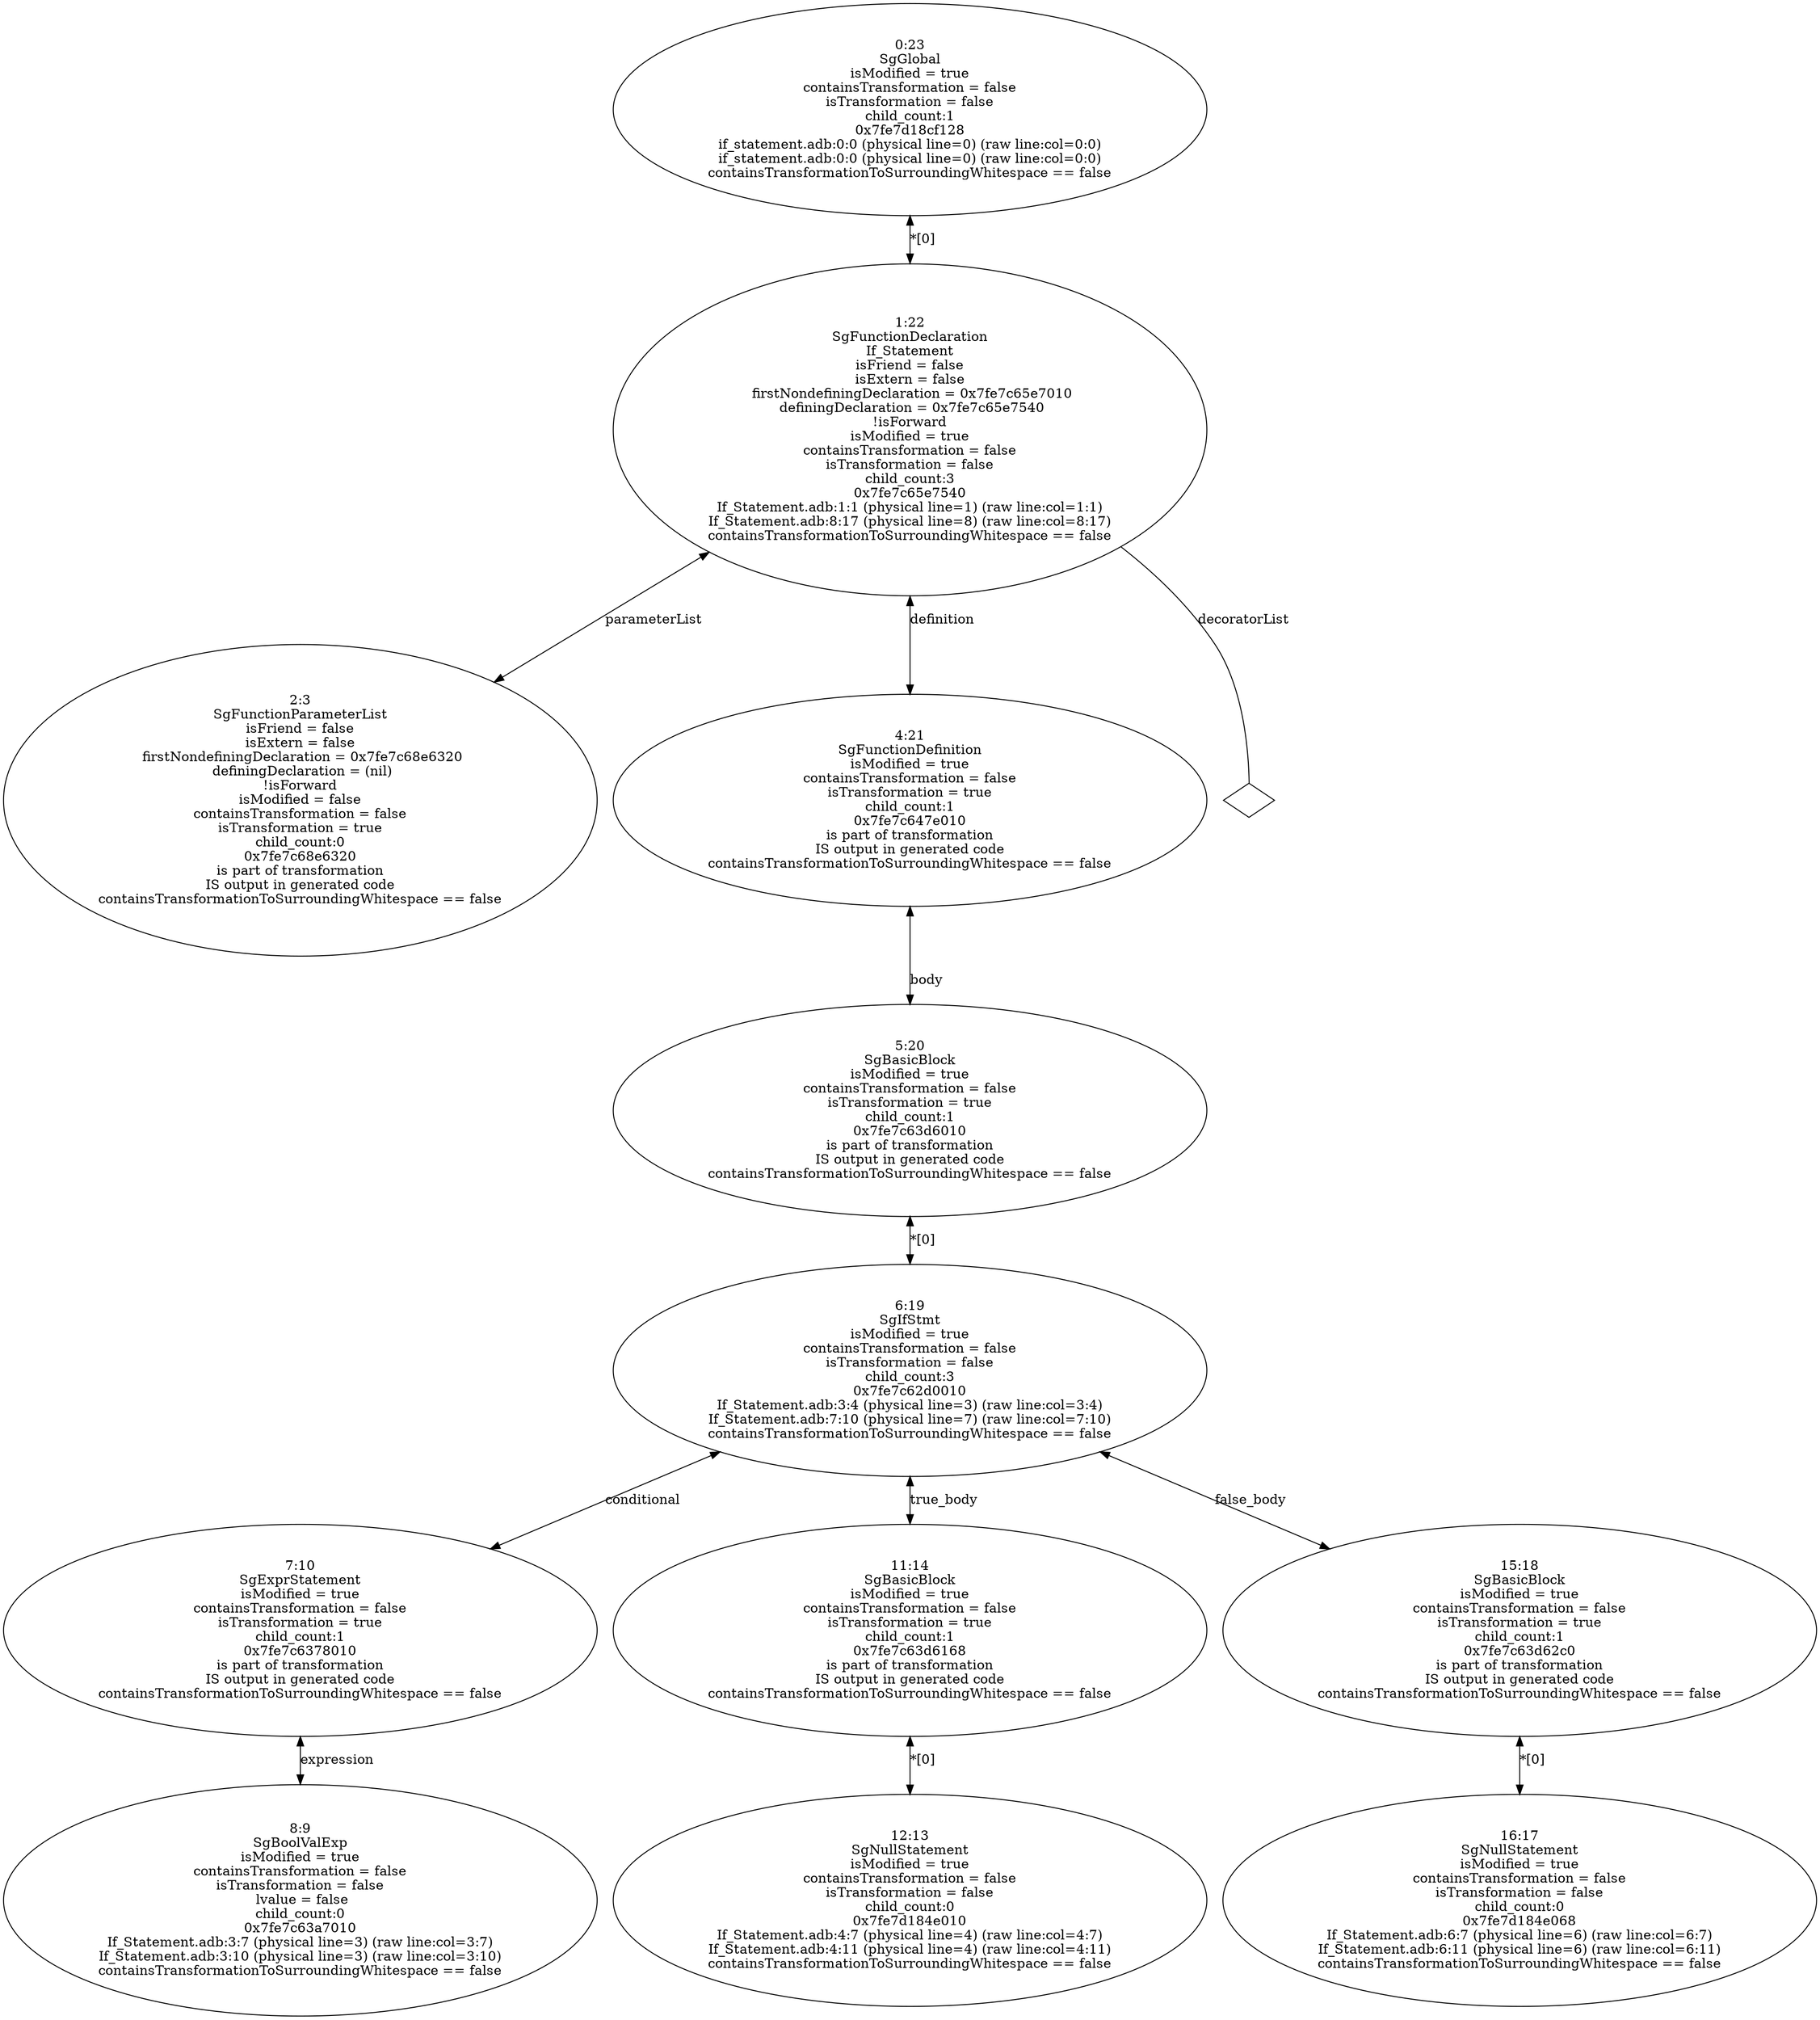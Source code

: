digraph "G./if_statement_rose.dot" {
"0x7fe7c68e6320"[label="2:3\nSgFunctionParameterList\n isFriend = false \n isExtern = false \n firstNondefiningDeclaration = 0x7fe7c68e6320\n definingDeclaration = (nil)\n!isForward\nisModified = false\ncontainsTransformation = false\nisTransformation = true\nchild_count:0\n0x7fe7c68e6320\nis part of transformation\nIS output in generated code\ncontainsTransformationToSurroundingWhitespace == false\n" ];
"0x7fe7c63a7010"[label="8:9\nSgBoolValExp\nisModified = true\ncontainsTransformation = false\nisTransformation = false\n lvalue = false\nchild_count:0\n0x7fe7c63a7010\nIf_Statement.adb:3:7 (physical line=3) (raw line:col=3:7)\nIf_Statement.adb:3:10 (physical line=3) (raw line:col=3:10)\ncontainsTransformationToSurroundingWhitespace == false\n" ];
"0x7fe7c6378010"[label="7:10\nSgExprStatement\nisModified = true\ncontainsTransformation = false\nisTransformation = true\nchild_count:1\n0x7fe7c6378010\nis part of transformation\nIS output in generated code\ncontainsTransformationToSurroundingWhitespace == false\n" ];
"0x7fe7c6378010" -> "0x7fe7c63a7010"[label="expression" dir=both ];
"0x7fe7d184e010"[label="12:13\nSgNullStatement\nisModified = true\ncontainsTransformation = false\nisTransformation = false\nchild_count:0\n0x7fe7d184e010\nIf_Statement.adb:4:7 (physical line=4) (raw line:col=4:7)\nIf_Statement.adb:4:11 (physical line=4) (raw line:col=4:11)\ncontainsTransformationToSurroundingWhitespace == false\n" ];
"0x7fe7c63d6168"[label="11:14\nSgBasicBlock\nisModified = true\ncontainsTransformation = false\nisTransformation = true\nchild_count:1\n0x7fe7c63d6168\nis part of transformation\nIS output in generated code\ncontainsTransformationToSurroundingWhitespace == false\n" ];
"0x7fe7c63d6168" -> "0x7fe7d184e010"[label="*[0]" dir=both ];
"0x7fe7d184e068"[label="16:17\nSgNullStatement\nisModified = true\ncontainsTransformation = false\nisTransformation = false\nchild_count:0\n0x7fe7d184e068\nIf_Statement.adb:6:7 (physical line=6) (raw line:col=6:7)\nIf_Statement.adb:6:11 (physical line=6) (raw line:col=6:11)\ncontainsTransformationToSurroundingWhitespace == false\n" ];
"0x7fe7c63d62c0"[label="15:18\nSgBasicBlock\nisModified = true\ncontainsTransformation = false\nisTransformation = true\nchild_count:1\n0x7fe7c63d62c0\nis part of transformation\nIS output in generated code\ncontainsTransformationToSurroundingWhitespace == false\n" ];
"0x7fe7c63d62c0" -> "0x7fe7d184e068"[label="*[0]" dir=both ];
"0x7fe7c62d0010"[label="6:19\nSgIfStmt\nisModified = true\ncontainsTransformation = false\nisTransformation = false\nchild_count:3\n0x7fe7c62d0010\nIf_Statement.adb:3:4 (physical line=3) (raw line:col=3:4)\nIf_Statement.adb:7:10 (physical line=7) (raw line:col=7:10)\ncontainsTransformationToSurroundingWhitespace == false\n" ];
"0x7fe7c62d0010" -> "0x7fe7c6378010"[label="conditional" dir=both ];
"0x7fe7c62d0010" -> "0x7fe7c63d6168"[label="true_body" dir=both ];
"0x7fe7c62d0010" -> "0x7fe7c63d62c0"[label="false_body" dir=both ];
"0x7fe7c63d6010"[label="5:20\nSgBasicBlock\nisModified = true\ncontainsTransformation = false\nisTransformation = true\nchild_count:1\n0x7fe7c63d6010\nis part of transformation\nIS output in generated code\ncontainsTransformationToSurroundingWhitespace == false\n" ];
"0x7fe7c63d6010" -> "0x7fe7c62d0010"[label="*[0]" dir=both ];
"0x7fe7c647e010"[label="4:21\nSgFunctionDefinition\nisModified = true\ncontainsTransformation = false\nisTransformation = true\nchild_count:1\n0x7fe7c647e010\nis part of transformation\nIS output in generated code\ncontainsTransformationToSurroundingWhitespace == false\n" ];
"0x7fe7c647e010" -> "0x7fe7c63d6010"[label="body" dir=both ];
"0x7fe7c65e7540"[label="1:22\nSgFunctionDeclaration\nIf_Statement\n isFriend = false \n isExtern = false \n firstNondefiningDeclaration = 0x7fe7c65e7010\n definingDeclaration = 0x7fe7c65e7540\n!isForward\nisModified = true\ncontainsTransformation = false\nisTransformation = false\nchild_count:3\n0x7fe7c65e7540\nIf_Statement.adb:1:1 (physical line=1) (raw line:col=1:1)\nIf_Statement.adb:8:17 (physical line=8) (raw line:col=8:17)\ncontainsTransformationToSurroundingWhitespace == false\n" ];
"0x7fe7c65e7540" -> "0x7fe7c68e6320"[label="parameterList" dir=both ];
"0x7fe7c65e7540" -> "0x7fe7c65e7540__decoratorList__null"[label="decoratorList" dir=none ];
"0x7fe7c65e7540__decoratorList__null"[label="" shape=diamond ];
"0x7fe7c65e7540" -> "0x7fe7c647e010"[label="definition" dir=both ];
"0x7fe7d18cf128"[label="0:23\nSgGlobal\nisModified = true\ncontainsTransformation = false\nisTransformation = false\nchild_count:1\n0x7fe7d18cf128\nif_statement.adb:0:0 (physical line=0) (raw line:col=0:0)\nif_statement.adb:0:0 (physical line=0) (raw line:col=0:0)\ncontainsTransformationToSurroundingWhitespace == false\n" ];
"0x7fe7d18cf128" -> "0x7fe7c65e7540"[label="*[0]" dir=both ];
}
